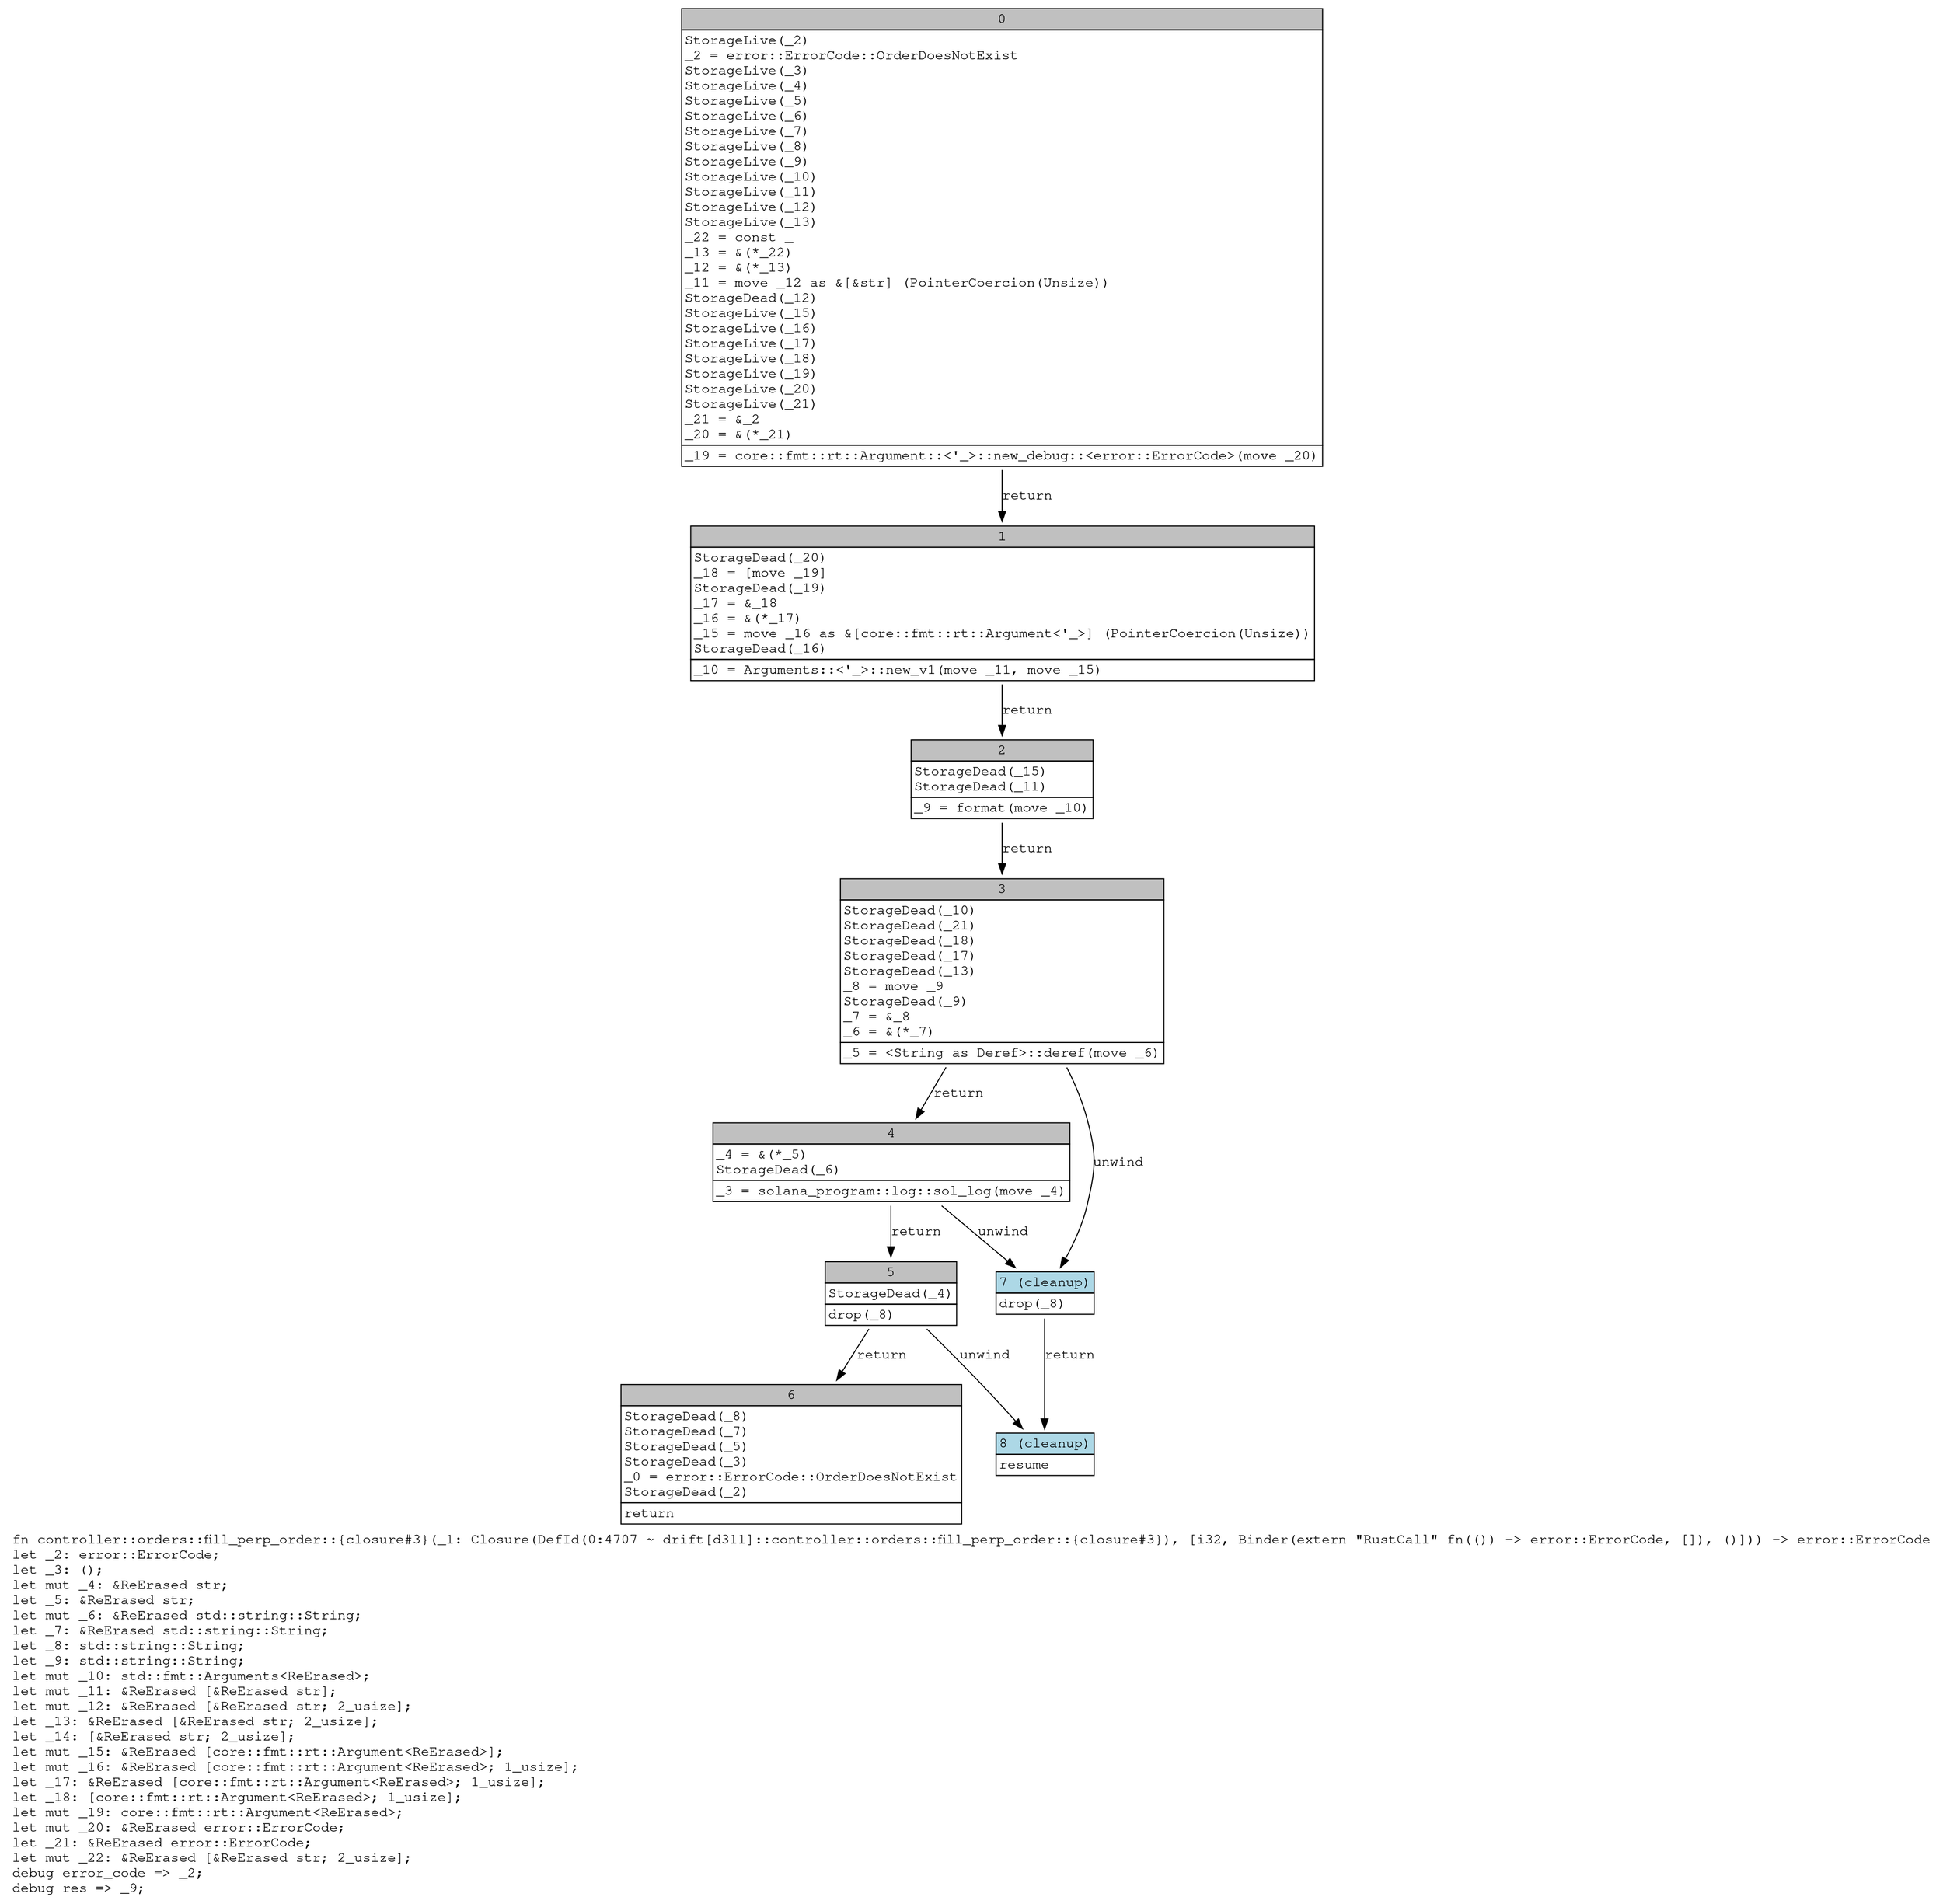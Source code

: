digraph Mir_0_4707 {
    graph [fontname="Courier, monospace"];
    node [fontname="Courier, monospace"];
    edge [fontname="Courier, monospace"];
    label=<fn controller::orders::fill_perp_order::{closure#3}(_1: Closure(DefId(0:4707 ~ drift[d311]::controller::orders::fill_perp_order::{closure#3}), [i32, Binder(extern &quot;RustCall&quot; fn(()) -&gt; error::ErrorCode, []), ()])) -&gt; error::ErrorCode<br align="left"/>let _2: error::ErrorCode;<br align="left"/>let _3: ();<br align="left"/>let mut _4: &amp;ReErased str;<br align="left"/>let _5: &amp;ReErased str;<br align="left"/>let mut _6: &amp;ReErased std::string::String;<br align="left"/>let _7: &amp;ReErased std::string::String;<br align="left"/>let _8: std::string::String;<br align="left"/>let _9: std::string::String;<br align="left"/>let mut _10: std::fmt::Arguments&lt;ReErased&gt;;<br align="left"/>let mut _11: &amp;ReErased [&amp;ReErased str];<br align="left"/>let mut _12: &amp;ReErased [&amp;ReErased str; 2_usize];<br align="left"/>let _13: &amp;ReErased [&amp;ReErased str; 2_usize];<br align="left"/>let _14: [&amp;ReErased str; 2_usize];<br align="left"/>let mut _15: &amp;ReErased [core::fmt::rt::Argument&lt;ReErased&gt;];<br align="left"/>let mut _16: &amp;ReErased [core::fmt::rt::Argument&lt;ReErased&gt;; 1_usize];<br align="left"/>let _17: &amp;ReErased [core::fmt::rt::Argument&lt;ReErased&gt;; 1_usize];<br align="left"/>let _18: [core::fmt::rt::Argument&lt;ReErased&gt;; 1_usize];<br align="left"/>let mut _19: core::fmt::rt::Argument&lt;ReErased&gt;;<br align="left"/>let mut _20: &amp;ReErased error::ErrorCode;<br align="left"/>let _21: &amp;ReErased error::ErrorCode;<br align="left"/>let mut _22: &amp;ReErased [&amp;ReErased str; 2_usize];<br align="left"/>debug error_code =&gt; _2;<br align="left"/>debug res =&gt; _9;<br align="left"/>>;
    bb0__0_4707 [shape="none", label=<<table border="0" cellborder="1" cellspacing="0"><tr><td bgcolor="gray" align="center" colspan="1">0</td></tr><tr><td align="left" balign="left">StorageLive(_2)<br/>_2 = error::ErrorCode::OrderDoesNotExist<br/>StorageLive(_3)<br/>StorageLive(_4)<br/>StorageLive(_5)<br/>StorageLive(_6)<br/>StorageLive(_7)<br/>StorageLive(_8)<br/>StorageLive(_9)<br/>StorageLive(_10)<br/>StorageLive(_11)<br/>StorageLive(_12)<br/>StorageLive(_13)<br/>_22 = const _<br/>_13 = &amp;(*_22)<br/>_12 = &amp;(*_13)<br/>_11 = move _12 as &amp;[&amp;str] (PointerCoercion(Unsize))<br/>StorageDead(_12)<br/>StorageLive(_15)<br/>StorageLive(_16)<br/>StorageLive(_17)<br/>StorageLive(_18)<br/>StorageLive(_19)<br/>StorageLive(_20)<br/>StorageLive(_21)<br/>_21 = &amp;_2<br/>_20 = &amp;(*_21)<br/></td></tr><tr><td align="left">_19 = core::fmt::rt::Argument::&lt;'_&gt;::new_debug::&lt;error::ErrorCode&gt;(move _20)</td></tr></table>>];
    bb1__0_4707 [shape="none", label=<<table border="0" cellborder="1" cellspacing="0"><tr><td bgcolor="gray" align="center" colspan="1">1</td></tr><tr><td align="left" balign="left">StorageDead(_20)<br/>_18 = [move _19]<br/>StorageDead(_19)<br/>_17 = &amp;_18<br/>_16 = &amp;(*_17)<br/>_15 = move _16 as &amp;[core::fmt::rt::Argument&lt;'_&gt;] (PointerCoercion(Unsize))<br/>StorageDead(_16)<br/></td></tr><tr><td align="left">_10 = Arguments::&lt;'_&gt;::new_v1(move _11, move _15)</td></tr></table>>];
    bb2__0_4707 [shape="none", label=<<table border="0" cellborder="1" cellspacing="0"><tr><td bgcolor="gray" align="center" colspan="1">2</td></tr><tr><td align="left" balign="left">StorageDead(_15)<br/>StorageDead(_11)<br/></td></tr><tr><td align="left">_9 = format(move _10)</td></tr></table>>];
    bb3__0_4707 [shape="none", label=<<table border="0" cellborder="1" cellspacing="0"><tr><td bgcolor="gray" align="center" colspan="1">3</td></tr><tr><td align="left" balign="left">StorageDead(_10)<br/>StorageDead(_21)<br/>StorageDead(_18)<br/>StorageDead(_17)<br/>StorageDead(_13)<br/>_8 = move _9<br/>StorageDead(_9)<br/>_7 = &amp;_8<br/>_6 = &amp;(*_7)<br/></td></tr><tr><td align="left">_5 = &lt;String as Deref&gt;::deref(move _6)</td></tr></table>>];
    bb4__0_4707 [shape="none", label=<<table border="0" cellborder="1" cellspacing="0"><tr><td bgcolor="gray" align="center" colspan="1">4</td></tr><tr><td align="left" balign="left">_4 = &amp;(*_5)<br/>StorageDead(_6)<br/></td></tr><tr><td align="left">_3 = solana_program::log::sol_log(move _4)</td></tr></table>>];
    bb5__0_4707 [shape="none", label=<<table border="0" cellborder="1" cellspacing="0"><tr><td bgcolor="gray" align="center" colspan="1">5</td></tr><tr><td align="left" balign="left">StorageDead(_4)<br/></td></tr><tr><td align="left">drop(_8)</td></tr></table>>];
    bb6__0_4707 [shape="none", label=<<table border="0" cellborder="1" cellspacing="0"><tr><td bgcolor="gray" align="center" colspan="1">6</td></tr><tr><td align="left" balign="left">StorageDead(_8)<br/>StorageDead(_7)<br/>StorageDead(_5)<br/>StorageDead(_3)<br/>_0 = error::ErrorCode::OrderDoesNotExist<br/>StorageDead(_2)<br/></td></tr><tr><td align="left">return</td></tr></table>>];
    bb7__0_4707 [shape="none", label=<<table border="0" cellborder="1" cellspacing="0"><tr><td bgcolor="lightblue" align="center" colspan="1">7 (cleanup)</td></tr><tr><td align="left">drop(_8)</td></tr></table>>];
    bb8__0_4707 [shape="none", label=<<table border="0" cellborder="1" cellspacing="0"><tr><td bgcolor="lightblue" align="center" colspan="1">8 (cleanup)</td></tr><tr><td align="left">resume</td></tr></table>>];
    bb0__0_4707 -> bb1__0_4707 [label="return"];
    bb1__0_4707 -> bb2__0_4707 [label="return"];
    bb2__0_4707 -> bb3__0_4707 [label="return"];
    bb3__0_4707 -> bb4__0_4707 [label="return"];
    bb3__0_4707 -> bb7__0_4707 [label="unwind"];
    bb4__0_4707 -> bb5__0_4707 [label="return"];
    bb4__0_4707 -> bb7__0_4707 [label="unwind"];
    bb5__0_4707 -> bb6__0_4707 [label="return"];
    bb5__0_4707 -> bb8__0_4707 [label="unwind"];
    bb7__0_4707 -> bb8__0_4707 [label="return"];
}
